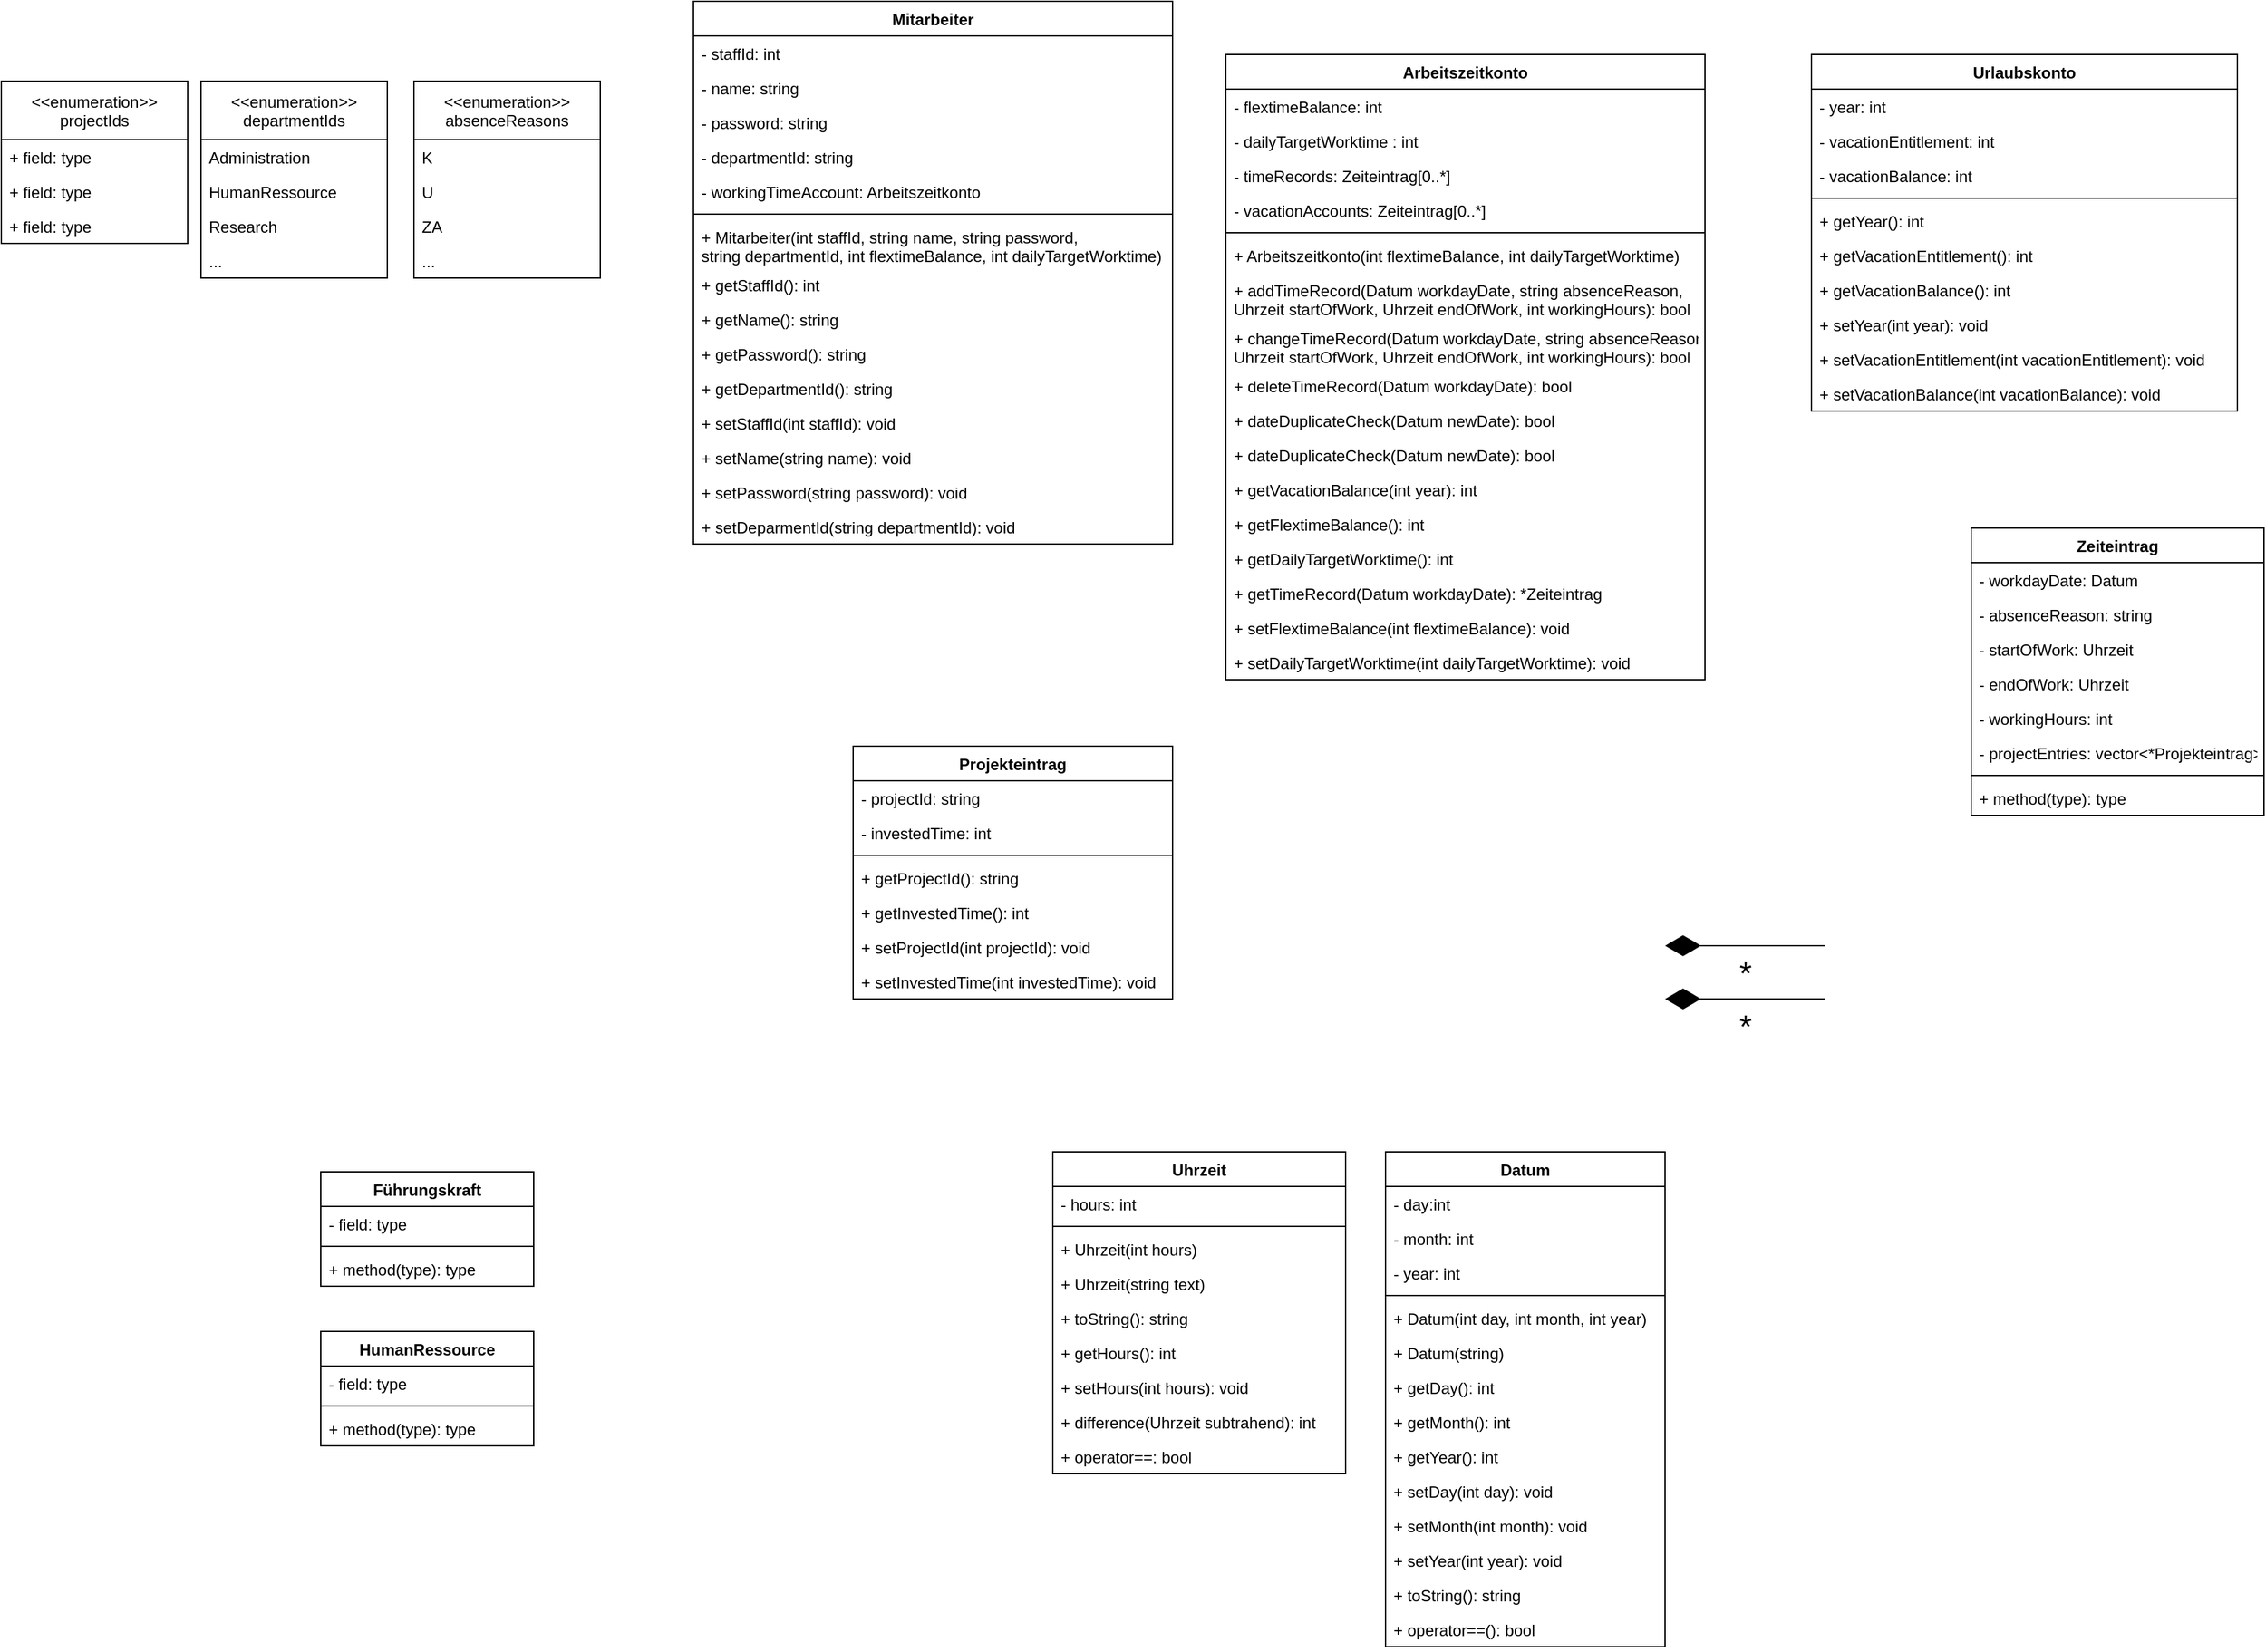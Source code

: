 <mxfile version="14.5.10" type="github">
  <diagram name="Page-1" id="9f46799a-70d6-7492-0946-bef42562c5a5">
    <mxGraphModel dx="2426" dy="2172" grid="1" gridSize="10" guides="1" tooltips="1" connect="1" arrows="1" fold="1" page="1" pageScale="1" pageWidth="1100" pageHeight="850" background="#ffffff" math="0" shadow="0">
      <root>
        <mxCell id="0" />
        <mxCell id="1" parent="0" />
        <mxCell id="Y5RNEpIp5tDR1U8asoU7-13" value="Mitarbeiter" style="swimlane;fontStyle=1;align=center;verticalAlign=top;childLayout=stackLayout;horizontal=1;startSize=26;horizontalStack=0;resizeParent=1;resizeParentMax=0;resizeLast=0;collapsible=1;marginBottom=0;" vertex="1" parent="1">
          <mxGeometry x="1000" y="-440" width="360" height="408" as="geometry">
            <mxRectangle x="1660" y="100" width="100" height="26" as="alternateBounds" />
          </mxGeometry>
        </mxCell>
        <mxCell id="Y5RNEpIp5tDR1U8asoU7-18" value="- staffId: int" style="text;strokeColor=none;fillColor=none;align=left;verticalAlign=top;spacingLeft=4;spacingRight=4;overflow=hidden;rotatable=0;points=[[0,0.5],[1,0.5]];portConstraint=eastwest;" vertex="1" parent="Y5RNEpIp5tDR1U8asoU7-13">
          <mxGeometry y="26" width="360" height="26" as="geometry" />
        </mxCell>
        <mxCell id="Y5RNEpIp5tDR1U8asoU7-14" value="- name: string" style="text;strokeColor=none;fillColor=none;align=left;verticalAlign=top;spacingLeft=4;spacingRight=4;overflow=hidden;rotatable=0;points=[[0,0.5],[1,0.5]];portConstraint=eastwest;" vertex="1" parent="Y5RNEpIp5tDR1U8asoU7-13">
          <mxGeometry y="52" width="360" height="26" as="geometry" />
        </mxCell>
        <mxCell id="Y5RNEpIp5tDR1U8asoU7-19" value="- password: string" style="text;strokeColor=none;fillColor=none;align=left;verticalAlign=top;spacingLeft=4;spacingRight=4;overflow=hidden;rotatable=0;points=[[0,0.5],[1,0.5]];portConstraint=eastwest;" vertex="1" parent="Y5RNEpIp5tDR1U8asoU7-13">
          <mxGeometry y="78" width="360" height="26" as="geometry" />
        </mxCell>
        <mxCell id="Y5RNEpIp5tDR1U8asoU7-82" value="- departmentId: string" style="text;strokeColor=none;fillColor=none;align=left;verticalAlign=top;spacingLeft=4;spacingRight=4;overflow=hidden;rotatable=0;points=[[0,0.5],[1,0.5]];portConstraint=eastwest;" vertex="1" parent="Y5RNEpIp5tDR1U8asoU7-13">
          <mxGeometry y="104" width="360" height="26" as="geometry" />
        </mxCell>
        <mxCell id="Y5RNEpIp5tDR1U8asoU7-96" value="- workingTimeAccount: Arbeitszeitkonto" style="text;strokeColor=none;fillColor=none;align=left;verticalAlign=top;spacingLeft=4;spacingRight=4;overflow=hidden;rotatable=0;points=[[0,0.5],[1,0.5]];portConstraint=eastwest;" vertex="1" parent="Y5RNEpIp5tDR1U8asoU7-13">
          <mxGeometry y="130" width="360" height="26" as="geometry" />
        </mxCell>
        <mxCell id="Y5RNEpIp5tDR1U8asoU7-15" value="" style="line;strokeWidth=1;fillColor=none;align=left;verticalAlign=middle;spacingTop=-1;spacingLeft=3;spacingRight=3;rotatable=0;labelPosition=right;points=[];portConstraint=eastwest;" vertex="1" parent="Y5RNEpIp5tDR1U8asoU7-13">
          <mxGeometry y="156" width="360" height="8" as="geometry" />
        </mxCell>
        <mxCell id="Y5RNEpIp5tDR1U8asoU7-16" value="+ Mitarbeiter(int staffId, string name, string password, &#xa;string departmentId, int flextimeBalance, int dailyTargetWorktime)" style="text;strokeColor=none;fillColor=none;align=left;verticalAlign=top;spacingLeft=4;spacingRight=4;overflow=hidden;rotatable=0;points=[[0,0.5],[1,0.5]];portConstraint=eastwest;" vertex="1" parent="Y5RNEpIp5tDR1U8asoU7-13">
          <mxGeometry y="164" width="360" height="36" as="geometry" />
        </mxCell>
        <mxCell id="Y5RNEpIp5tDR1U8asoU7-95" value="+ getStaffId(): int" style="text;strokeColor=none;fillColor=none;align=left;verticalAlign=top;spacingLeft=4;spacingRight=4;overflow=hidden;rotatable=0;points=[[0,0.5],[1,0.5]];portConstraint=eastwest;" vertex="1" parent="Y5RNEpIp5tDR1U8asoU7-13">
          <mxGeometry y="200" width="360" height="26" as="geometry" />
        </mxCell>
        <mxCell id="Y5RNEpIp5tDR1U8asoU7-97" value="+ getName(): string" style="text;strokeColor=none;fillColor=none;align=left;verticalAlign=top;spacingLeft=4;spacingRight=4;overflow=hidden;rotatable=0;points=[[0,0.5],[1,0.5]];portConstraint=eastwest;" vertex="1" parent="Y5RNEpIp5tDR1U8asoU7-13">
          <mxGeometry y="226" width="360" height="26" as="geometry" />
        </mxCell>
        <mxCell id="Y5RNEpIp5tDR1U8asoU7-100" value="+ getPassword(): string" style="text;strokeColor=none;fillColor=none;align=left;verticalAlign=top;spacingLeft=4;spacingRight=4;overflow=hidden;rotatable=0;points=[[0,0.5],[1,0.5]];portConstraint=eastwest;" vertex="1" parent="Y5RNEpIp5tDR1U8asoU7-13">
          <mxGeometry y="252" width="360" height="26" as="geometry" />
        </mxCell>
        <mxCell id="Y5RNEpIp5tDR1U8asoU7-101" value="+ getDepartmentId(): string" style="text;strokeColor=none;fillColor=none;align=left;verticalAlign=top;spacingLeft=4;spacingRight=4;overflow=hidden;rotatable=0;points=[[0,0.5],[1,0.5]];portConstraint=eastwest;" vertex="1" parent="Y5RNEpIp5tDR1U8asoU7-13">
          <mxGeometry y="278" width="360" height="26" as="geometry" />
        </mxCell>
        <mxCell id="Y5RNEpIp5tDR1U8asoU7-102" value="+ setStaffId(int staffId): void" style="text;strokeColor=none;fillColor=none;align=left;verticalAlign=top;spacingLeft=4;spacingRight=4;overflow=hidden;rotatable=0;points=[[0,0.5],[1,0.5]];portConstraint=eastwest;" vertex="1" parent="Y5RNEpIp5tDR1U8asoU7-13">
          <mxGeometry y="304" width="360" height="26" as="geometry" />
        </mxCell>
        <mxCell id="Y5RNEpIp5tDR1U8asoU7-103" value="+ setName(string name): void" style="text;strokeColor=none;fillColor=none;align=left;verticalAlign=top;spacingLeft=4;spacingRight=4;overflow=hidden;rotatable=0;points=[[0,0.5],[1,0.5]];portConstraint=eastwest;" vertex="1" parent="Y5RNEpIp5tDR1U8asoU7-13">
          <mxGeometry y="330" width="360" height="26" as="geometry" />
        </mxCell>
        <mxCell id="Y5RNEpIp5tDR1U8asoU7-104" value="+ setPassword(string password): void" style="text;strokeColor=none;fillColor=none;align=left;verticalAlign=top;spacingLeft=4;spacingRight=4;overflow=hidden;rotatable=0;points=[[0,0.5],[1,0.5]];portConstraint=eastwest;" vertex="1" parent="Y5RNEpIp5tDR1U8asoU7-13">
          <mxGeometry y="356" width="360" height="26" as="geometry" />
        </mxCell>
        <mxCell id="Y5RNEpIp5tDR1U8asoU7-105" value="+ setDeparmentId(string departmentId): void" style="text;strokeColor=none;fillColor=none;align=left;verticalAlign=top;spacingLeft=4;spacingRight=4;overflow=hidden;rotatable=0;points=[[0,0.5],[1,0.5]];portConstraint=eastwest;" vertex="1" parent="Y5RNEpIp5tDR1U8asoU7-13">
          <mxGeometry y="382" width="360" height="26" as="geometry" />
        </mxCell>
        <mxCell id="Y5RNEpIp5tDR1U8asoU7-20" value="Arbeitszeitkonto" style="swimlane;fontStyle=1;align=center;verticalAlign=top;childLayout=stackLayout;horizontal=1;startSize=26;horizontalStack=0;resizeParent=1;resizeParentMax=0;resizeLast=0;collapsible=1;marginBottom=0;" vertex="1" parent="1">
          <mxGeometry x="1400" y="-400" width="360" height="470" as="geometry" />
        </mxCell>
        <mxCell id="Y5RNEpIp5tDR1U8asoU7-21" value="- flextimeBalance: int" style="text;strokeColor=none;fillColor=none;align=left;verticalAlign=top;spacingLeft=4;spacingRight=4;overflow=hidden;rotatable=0;points=[[0,0.5],[1,0.5]];portConstraint=eastwest;" vertex="1" parent="Y5RNEpIp5tDR1U8asoU7-20">
          <mxGeometry y="26" width="360" height="26" as="geometry" />
        </mxCell>
        <mxCell id="Y5RNEpIp5tDR1U8asoU7-25" value="- dailyTargetWorktime : int" style="text;strokeColor=none;fillColor=none;align=left;verticalAlign=top;spacingLeft=4;spacingRight=4;overflow=hidden;rotatable=0;points=[[0,0.5],[1,0.5]];portConstraint=eastwest;" vertex="1" parent="Y5RNEpIp5tDR1U8asoU7-20">
          <mxGeometry y="52" width="360" height="26" as="geometry" />
        </mxCell>
        <mxCell id="Y5RNEpIp5tDR1U8asoU7-24" value="- timeRecords: Zeiteintrag[0..*]&#xa;" style="text;strokeColor=none;fillColor=none;align=left;verticalAlign=top;spacingLeft=4;spacingRight=4;overflow=hidden;rotatable=0;points=[[0,0.5],[1,0.5]];portConstraint=eastwest;" vertex="1" parent="Y5RNEpIp5tDR1U8asoU7-20">
          <mxGeometry y="78" width="360" height="26" as="geometry" />
        </mxCell>
        <mxCell id="Y5RNEpIp5tDR1U8asoU7-67" value="- vacationAccounts: Zeiteintrag[0..*]&#xa;" style="text;strokeColor=none;fillColor=none;align=left;verticalAlign=top;spacingLeft=4;spacingRight=4;overflow=hidden;rotatable=0;points=[[0,0.5],[1,0.5]];portConstraint=eastwest;" vertex="1" parent="Y5RNEpIp5tDR1U8asoU7-20">
          <mxGeometry y="104" width="360" height="26" as="geometry" />
        </mxCell>
        <mxCell id="Y5RNEpIp5tDR1U8asoU7-22" value="" style="line;strokeWidth=1;fillColor=none;align=left;verticalAlign=middle;spacingTop=-1;spacingLeft=3;spacingRight=3;rotatable=0;labelPosition=right;points=[];portConstraint=eastwest;" vertex="1" parent="Y5RNEpIp5tDR1U8asoU7-20">
          <mxGeometry y="130" width="360" height="8" as="geometry" />
        </mxCell>
        <mxCell id="Y5RNEpIp5tDR1U8asoU7-107" value="+ Arbeitszeitkonto(int flextimeBalance, int dailyTargetWorktime)" style="text;strokeColor=none;fillColor=none;align=left;verticalAlign=top;spacingLeft=4;spacingRight=4;overflow=hidden;rotatable=0;points=[[0,0.5],[1,0.5]];portConstraint=eastwest;" vertex="1" parent="Y5RNEpIp5tDR1U8asoU7-20">
          <mxGeometry y="138" width="360" height="26" as="geometry" />
        </mxCell>
        <mxCell id="Y5RNEpIp5tDR1U8asoU7-114" value="+ addTimeRecord(Datum workdayDate, string absenceReason, &#xa;Uhrzeit startOfWork, Uhrzeit endOfWork, int workingHours): bool" style="text;strokeColor=none;fillColor=none;align=left;verticalAlign=top;spacingLeft=4;spacingRight=4;overflow=hidden;rotatable=0;points=[[0,0.5],[1,0.5]];portConstraint=eastwest;" vertex="1" parent="Y5RNEpIp5tDR1U8asoU7-20">
          <mxGeometry y="164" width="360" height="36" as="geometry" />
        </mxCell>
        <mxCell id="Y5RNEpIp5tDR1U8asoU7-126" value="+ changeTimeRecord(Datum workdayDate, string absenceReason, &#xa;Uhrzeit startOfWork, Uhrzeit endOfWork, int workingHours): bool" style="text;strokeColor=none;fillColor=none;align=left;verticalAlign=top;spacingLeft=4;spacingRight=4;overflow=hidden;rotatable=0;points=[[0,0.5],[1,0.5]];portConstraint=eastwest;" vertex="1" parent="Y5RNEpIp5tDR1U8asoU7-20">
          <mxGeometry y="200" width="360" height="36" as="geometry" />
        </mxCell>
        <mxCell id="Y5RNEpIp5tDR1U8asoU7-118" value="+ deleteTimeRecord(Datum workdayDate): bool" style="text;strokeColor=none;fillColor=none;align=left;verticalAlign=top;spacingLeft=4;spacingRight=4;overflow=hidden;rotatable=0;points=[[0,0.5],[1,0.5]];portConstraint=eastwest;" vertex="1" parent="Y5RNEpIp5tDR1U8asoU7-20">
          <mxGeometry y="236" width="360" height="26" as="geometry" />
        </mxCell>
        <mxCell id="Y5RNEpIp5tDR1U8asoU7-116" value="+ dateDuplicateCheck(Datum newDate): bool" style="text;strokeColor=none;fillColor=none;align=left;verticalAlign=top;spacingLeft=4;spacingRight=4;overflow=hidden;rotatable=0;points=[[0,0.5],[1,0.5]];portConstraint=eastwest;" vertex="1" parent="Y5RNEpIp5tDR1U8asoU7-20">
          <mxGeometry y="262" width="360" height="26" as="geometry" />
        </mxCell>
        <mxCell id="Y5RNEpIp5tDR1U8asoU7-130" value="+ dateDuplicateCheck(Datum newDate): bool" style="text;strokeColor=none;fillColor=none;align=left;verticalAlign=top;spacingLeft=4;spacingRight=4;overflow=hidden;rotatable=0;points=[[0,0.5],[1,0.5]];portConstraint=eastwest;" vertex="1" parent="Y5RNEpIp5tDR1U8asoU7-20">
          <mxGeometry y="288" width="360" height="26" as="geometry" />
        </mxCell>
        <mxCell id="Y5RNEpIp5tDR1U8asoU7-131" value="+ getVacationBalance(int year): int" style="text;strokeColor=none;fillColor=none;align=left;verticalAlign=top;spacingLeft=4;spacingRight=4;overflow=hidden;rotatable=0;points=[[0,0.5],[1,0.5]];portConstraint=eastwest;" vertex="1" parent="Y5RNEpIp5tDR1U8asoU7-20">
          <mxGeometry y="314" width="360" height="26" as="geometry" />
        </mxCell>
        <mxCell id="Y5RNEpIp5tDR1U8asoU7-23" value="+ getFlextimeBalance(): int" style="text;strokeColor=none;fillColor=none;align=left;verticalAlign=top;spacingLeft=4;spacingRight=4;overflow=hidden;rotatable=0;points=[[0,0.5],[1,0.5]];portConstraint=eastwest;" vertex="1" parent="Y5RNEpIp5tDR1U8asoU7-20">
          <mxGeometry y="340" width="360" height="26" as="geometry" />
        </mxCell>
        <mxCell id="Y5RNEpIp5tDR1U8asoU7-108" value="+ getDailyTargetWorktime(): int" style="text;strokeColor=none;fillColor=none;align=left;verticalAlign=top;spacingLeft=4;spacingRight=4;overflow=hidden;rotatable=0;points=[[0,0.5],[1,0.5]];portConstraint=eastwest;" vertex="1" parent="Y5RNEpIp5tDR1U8asoU7-20">
          <mxGeometry y="366" width="360" height="26" as="geometry" />
        </mxCell>
        <mxCell id="Y5RNEpIp5tDR1U8asoU7-133" value="+ getTimeRecord(Datum workdayDate): *Zeiteintrag" style="text;strokeColor=none;fillColor=none;align=left;verticalAlign=top;spacingLeft=4;spacingRight=4;overflow=hidden;rotatable=0;points=[[0,0.5],[1,0.5]];portConstraint=eastwest;" vertex="1" parent="Y5RNEpIp5tDR1U8asoU7-20">
          <mxGeometry y="392" width="360" height="26" as="geometry" />
        </mxCell>
        <mxCell id="Y5RNEpIp5tDR1U8asoU7-106" value="+ setFlextimeBalance(int flextimeBalance): void" style="text;strokeColor=none;fillColor=none;align=left;verticalAlign=top;spacingLeft=4;spacingRight=4;overflow=hidden;rotatable=0;points=[[0,0.5],[1,0.5]];portConstraint=eastwest;" vertex="1" parent="Y5RNEpIp5tDR1U8asoU7-20">
          <mxGeometry y="418" width="360" height="26" as="geometry" />
        </mxCell>
        <mxCell id="Y5RNEpIp5tDR1U8asoU7-109" value="+ setDailyTargetWorktime(int dailyTargetWorktime): void" style="text;strokeColor=none;fillColor=none;align=left;verticalAlign=top;spacingLeft=4;spacingRight=4;overflow=hidden;rotatable=0;points=[[0,0.5],[1,0.5]];portConstraint=eastwest;" vertex="1" parent="Y5RNEpIp5tDR1U8asoU7-20">
          <mxGeometry y="444" width="360" height="26" as="geometry" />
        </mxCell>
        <mxCell id="Y5RNEpIp5tDR1U8asoU7-26" value="Zeiteintrag" style="swimlane;fontStyle=1;align=center;verticalAlign=top;childLayout=stackLayout;horizontal=1;startSize=26;horizontalStack=0;resizeParent=1;resizeParentMax=0;resizeLast=0;collapsible=1;marginBottom=0;" vertex="1" parent="1">
          <mxGeometry x="1960" y="-44" width="220" height="216" as="geometry" />
        </mxCell>
        <mxCell id="Y5RNEpIp5tDR1U8asoU7-59" value="- workdayDate: Datum" style="text;strokeColor=none;fillColor=none;align=left;verticalAlign=top;spacingLeft=4;spacingRight=4;overflow=hidden;rotatable=0;points=[[0,0.5],[1,0.5]];portConstraint=eastwest;" vertex="1" parent="Y5RNEpIp5tDR1U8asoU7-26">
          <mxGeometry y="26" width="220" height="26" as="geometry" />
        </mxCell>
        <mxCell id="Y5RNEpIp5tDR1U8asoU7-120" value="- absenceReason: string" style="text;strokeColor=none;fillColor=none;align=left;verticalAlign=top;spacingLeft=4;spacingRight=4;overflow=hidden;rotatable=0;points=[[0,0.5],[1,0.5]];portConstraint=eastwest;" vertex="1" parent="Y5RNEpIp5tDR1U8asoU7-26">
          <mxGeometry y="52" width="220" height="26" as="geometry" />
        </mxCell>
        <mxCell id="Y5RNEpIp5tDR1U8asoU7-27" value="- startOfWork: Uhrzeit" style="text;strokeColor=none;fillColor=none;align=left;verticalAlign=top;spacingLeft=4;spacingRight=4;overflow=hidden;rotatable=0;points=[[0,0.5],[1,0.5]];portConstraint=eastwest;" vertex="1" parent="Y5RNEpIp5tDR1U8asoU7-26">
          <mxGeometry y="78" width="220" height="26" as="geometry" />
        </mxCell>
        <mxCell id="Y5RNEpIp5tDR1U8asoU7-35" value="- endOfWork: Uhrzeit" style="text;strokeColor=none;fillColor=none;align=left;verticalAlign=top;spacingLeft=4;spacingRight=4;overflow=hidden;rotatable=0;points=[[0,0.5],[1,0.5]];portConstraint=eastwest;" vertex="1" parent="Y5RNEpIp5tDR1U8asoU7-26">
          <mxGeometry y="104" width="220" height="26" as="geometry" />
        </mxCell>
        <mxCell id="Y5RNEpIp5tDR1U8asoU7-61" value="- workingHours: int" style="text;strokeColor=none;fillColor=none;align=left;verticalAlign=top;spacingLeft=4;spacingRight=4;overflow=hidden;rotatable=0;points=[[0,0.5],[1,0.5]];portConstraint=eastwest;" vertex="1" parent="Y5RNEpIp5tDR1U8asoU7-26">
          <mxGeometry y="130" width="220" height="26" as="geometry" />
        </mxCell>
        <mxCell id="Y5RNEpIp5tDR1U8asoU7-81" value="- projectEntries: vector&lt;*Projekteintrag&gt;" style="text;strokeColor=none;fillColor=none;align=left;verticalAlign=top;spacingLeft=4;spacingRight=4;overflow=hidden;rotatable=0;points=[[0,0.5],[1,0.5]];portConstraint=eastwest;" vertex="1" parent="Y5RNEpIp5tDR1U8asoU7-26">
          <mxGeometry y="156" width="220" height="26" as="geometry" />
        </mxCell>
        <mxCell id="Y5RNEpIp5tDR1U8asoU7-28" value="" style="line;strokeWidth=1;fillColor=none;align=left;verticalAlign=middle;spacingTop=-1;spacingLeft=3;spacingRight=3;rotatable=0;labelPosition=right;points=[];portConstraint=eastwest;" vertex="1" parent="Y5RNEpIp5tDR1U8asoU7-26">
          <mxGeometry y="182" width="220" height="8" as="geometry" />
        </mxCell>
        <mxCell id="Y5RNEpIp5tDR1U8asoU7-29" value="+ method(type): type" style="text;strokeColor=none;fillColor=none;align=left;verticalAlign=top;spacingLeft=4;spacingRight=4;overflow=hidden;rotatable=0;points=[[0,0.5],[1,0.5]];portConstraint=eastwest;" vertex="1" parent="Y5RNEpIp5tDR1U8asoU7-26">
          <mxGeometry y="190" width="220" height="26" as="geometry" />
        </mxCell>
        <mxCell id="Y5RNEpIp5tDR1U8asoU7-30" value="Uhrzeit" style="swimlane;fontStyle=1;align=center;verticalAlign=top;childLayout=stackLayout;horizontal=1;startSize=26;horizontalStack=0;resizeParent=1;resizeParentMax=0;resizeLast=0;collapsible=1;marginBottom=0;" vertex="1" parent="1">
          <mxGeometry x="1270" y="425" width="220" height="242" as="geometry" />
        </mxCell>
        <mxCell id="Y5RNEpIp5tDR1U8asoU7-31" value="- hours: int" style="text;strokeColor=none;fillColor=none;align=left;verticalAlign=top;spacingLeft=4;spacingRight=4;overflow=hidden;rotatable=0;points=[[0,0.5],[1,0.5]];portConstraint=eastwest;" vertex="1" parent="Y5RNEpIp5tDR1U8asoU7-30">
          <mxGeometry y="26" width="220" height="26" as="geometry" />
        </mxCell>
        <mxCell id="Y5RNEpIp5tDR1U8asoU7-32" value="" style="line;strokeWidth=1;fillColor=none;align=left;verticalAlign=middle;spacingTop=-1;spacingLeft=3;spacingRight=3;rotatable=0;labelPosition=right;points=[];portConstraint=eastwest;" vertex="1" parent="Y5RNEpIp5tDR1U8asoU7-30">
          <mxGeometry y="52" width="220" height="8" as="geometry" />
        </mxCell>
        <mxCell id="Y5RNEpIp5tDR1U8asoU7-33" value="+ Uhrzeit(int hours)" style="text;strokeColor=none;fillColor=none;align=left;verticalAlign=top;spacingLeft=4;spacingRight=4;overflow=hidden;rotatable=0;points=[[0,0.5],[1,0.5]];portConstraint=eastwest;" vertex="1" parent="Y5RNEpIp5tDR1U8asoU7-30">
          <mxGeometry y="60" width="220" height="26" as="geometry" />
        </mxCell>
        <mxCell id="Y5RNEpIp5tDR1U8asoU7-43" value="+ Uhrzeit(string text)" style="text;strokeColor=none;fillColor=none;align=left;verticalAlign=top;spacingLeft=4;spacingRight=4;overflow=hidden;rotatable=0;points=[[0,0.5],[1,0.5]];portConstraint=eastwest;" vertex="1" parent="Y5RNEpIp5tDR1U8asoU7-30">
          <mxGeometry y="86" width="220" height="26" as="geometry" />
        </mxCell>
        <mxCell id="Y5RNEpIp5tDR1U8asoU7-44" value="+ toString(): string" style="text;strokeColor=none;fillColor=none;align=left;verticalAlign=top;spacingLeft=4;spacingRight=4;overflow=hidden;rotatable=0;points=[[0,0.5],[1,0.5]];portConstraint=eastwest;" vertex="1" parent="Y5RNEpIp5tDR1U8asoU7-30">
          <mxGeometry y="112" width="220" height="26" as="geometry" />
        </mxCell>
        <mxCell id="Y5RNEpIp5tDR1U8asoU7-48" value="+ getHours(): int" style="text;strokeColor=none;fillColor=none;align=left;verticalAlign=top;spacingLeft=4;spacingRight=4;overflow=hidden;rotatable=0;points=[[0,0.5],[1,0.5]];portConstraint=eastwest;" vertex="1" parent="Y5RNEpIp5tDR1U8asoU7-30">
          <mxGeometry y="138" width="220" height="26" as="geometry" />
        </mxCell>
        <mxCell id="Y5RNEpIp5tDR1U8asoU7-49" value="+ setHours(int hours): void" style="text;strokeColor=none;fillColor=none;align=left;verticalAlign=top;spacingLeft=4;spacingRight=4;overflow=hidden;rotatable=0;points=[[0,0.5],[1,0.5]];portConstraint=eastwest;" vertex="1" parent="Y5RNEpIp5tDR1U8asoU7-30">
          <mxGeometry y="164" width="220" height="26" as="geometry" />
        </mxCell>
        <mxCell id="Y5RNEpIp5tDR1U8asoU7-47" value="+ difference(Uhrzeit subtrahend): int" style="text;strokeColor=none;fillColor=none;align=left;verticalAlign=top;spacingLeft=4;spacingRight=4;overflow=hidden;rotatable=0;points=[[0,0.5],[1,0.5]];portConstraint=eastwest;" vertex="1" parent="Y5RNEpIp5tDR1U8asoU7-30">
          <mxGeometry y="190" width="220" height="26" as="geometry" />
        </mxCell>
        <mxCell id="Y5RNEpIp5tDR1U8asoU7-45" value="+ operator==: bool" style="text;strokeColor=none;fillColor=none;align=left;verticalAlign=top;spacingLeft=4;spacingRight=4;overflow=hidden;rotatable=0;points=[[0,0.5],[1,0.5]];portConstraint=eastwest;" vertex="1" parent="Y5RNEpIp5tDR1U8asoU7-30">
          <mxGeometry y="216" width="220" height="26" as="geometry" />
        </mxCell>
        <mxCell id="Y5RNEpIp5tDR1U8asoU7-36" value="Datum" style="swimlane;fontStyle=1;align=center;verticalAlign=top;childLayout=stackLayout;horizontal=1;startSize=26;horizontalStack=0;resizeParent=1;resizeParentMax=0;resizeLast=0;collapsible=1;marginBottom=0;" vertex="1" parent="1">
          <mxGeometry x="1520" y="425" width="210" height="372" as="geometry" />
        </mxCell>
        <mxCell id="Y5RNEpIp5tDR1U8asoU7-37" value="- day:int" style="text;strokeColor=none;fillColor=none;align=left;verticalAlign=top;spacingLeft=4;spacingRight=4;overflow=hidden;rotatable=0;points=[[0,0.5],[1,0.5]];portConstraint=eastwest;" vertex="1" parent="Y5RNEpIp5tDR1U8asoU7-36">
          <mxGeometry y="26" width="210" height="26" as="geometry" />
        </mxCell>
        <mxCell id="Y5RNEpIp5tDR1U8asoU7-40" value="- month: int" style="text;strokeColor=none;fillColor=none;align=left;verticalAlign=top;spacingLeft=4;spacingRight=4;overflow=hidden;rotatable=0;points=[[0,0.5],[1,0.5]];portConstraint=eastwest;" vertex="1" parent="Y5RNEpIp5tDR1U8asoU7-36">
          <mxGeometry y="52" width="210" height="26" as="geometry" />
        </mxCell>
        <mxCell id="Y5RNEpIp5tDR1U8asoU7-41" value="- year: int" style="text;strokeColor=none;fillColor=none;align=left;verticalAlign=top;spacingLeft=4;spacingRight=4;overflow=hidden;rotatable=0;points=[[0,0.5],[1,0.5]];portConstraint=eastwest;" vertex="1" parent="Y5RNEpIp5tDR1U8asoU7-36">
          <mxGeometry y="78" width="210" height="26" as="geometry" />
        </mxCell>
        <mxCell id="Y5RNEpIp5tDR1U8asoU7-38" value="" style="line;strokeWidth=1;fillColor=none;align=left;verticalAlign=middle;spacingTop=-1;spacingLeft=3;spacingRight=3;rotatable=0;labelPosition=right;points=[];portConstraint=eastwest;" vertex="1" parent="Y5RNEpIp5tDR1U8asoU7-36">
          <mxGeometry y="104" width="210" height="8" as="geometry" />
        </mxCell>
        <mxCell id="Y5RNEpIp5tDR1U8asoU7-39" value="+ Datum(int day, int month, int year)" style="text;strokeColor=none;fillColor=none;align=left;verticalAlign=top;spacingLeft=4;spacingRight=4;overflow=hidden;rotatable=0;points=[[0,0.5],[1,0.5]];portConstraint=eastwest;" vertex="1" parent="Y5RNEpIp5tDR1U8asoU7-36">
          <mxGeometry y="112" width="210" height="26" as="geometry" />
        </mxCell>
        <mxCell id="Y5RNEpIp5tDR1U8asoU7-50" value="+ Datum(string)" style="text;strokeColor=none;fillColor=none;align=left;verticalAlign=top;spacingLeft=4;spacingRight=4;overflow=hidden;rotatable=0;points=[[0,0.5],[1,0.5]];portConstraint=eastwest;" vertex="1" parent="Y5RNEpIp5tDR1U8asoU7-36">
          <mxGeometry y="138" width="210" height="26" as="geometry" />
        </mxCell>
        <mxCell id="Y5RNEpIp5tDR1U8asoU7-51" value="+ getDay(): int" style="text;strokeColor=none;fillColor=none;align=left;verticalAlign=top;spacingLeft=4;spacingRight=4;overflow=hidden;rotatable=0;points=[[0,0.5],[1,0.5]];portConstraint=eastwest;" vertex="1" parent="Y5RNEpIp5tDR1U8asoU7-36">
          <mxGeometry y="164" width="210" height="26" as="geometry" />
        </mxCell>
        <mxCell id="Y5RNEpIp5tDR1U8asoU7-52" value="+ getMonth(): int" style="text;strokeColor=none;fillColor=none;align=left;verticalAlign=top;spacingLeft=4;spacingRight=4;overflow=hidden;rotatable=0;points=[[0,0.5],[1,0.5]];portConstraint=eastwest;" vertex="1" parent="Y5RNEpIp5tDR1U8asoU7-36">
          <mxGeometry y="190" width="210" height="26" as="geometry" />
        </mxCell>
        <mxCell id="Y5RNEpIp5tDR1U8asoU7-53" value="+ getYear(): int" style="text;strokeColor=none;fillColor=none;align=left;verticalAlign=top;spacingLeft=4;spacingRight=4;overflow=hidden;rotatable=0;points=[[0,0.5],[1,0.5]];portConstraint=eastwest;" vertex="1" parent="Y5RNEpIp5tDR1U8asoU7-36">
          <mxGeometry y="216" width="210" height="26" as="geometry" />
        </mxCell>
        <mxCell id="Y5RNEpIp5tDR1U8asoU7-54" value="+ setDay(int day): void" style="text;strokeColor=none;fillColor=none;align=left;verticalAlign=top;spacingLeft=4;spacingRight=4;overflow=hidden;rotatable=0;points=[[0,0.5],[1,0.5]];portConstraint=eastwest;" vertex="1" parent="Y5RNEpIp5tDR1U8asoU7-36">
          <mxGeometry y="242" width="210" height="26" as="geometry" />
        </mxCell>
        <mxCell id="Y5RNEpIp5tDR1U8asoU7-55" value="+ setMonth(int month): void" style="text;strokeColor=none;fillColor=none;align=left;verticalAlign=top;spacingLeft=4;spacingRight=4;overflow=hidden;rotatable=0;points=[[0,0.5],[1,0.5]];portConstraint=eastwest;" vertex="1" parent="Y5RNEpIp5tDR1U8asoU7-36">
          <mxGeometry y="268" width="210" height="26" as="geometry" />
        </mxCell>
        <mxCell id="Y5RNEpIp5tDR1U8asoU7-56" value="+ setYear(int year): void" style="text;strokeColor=none;fillColor=none;align=left;verticalAlign=top;spacingLeft=4;spacingRight=4;overflow=hidden;rotatable=0;points=[[0,0.5],[1,0.5]];portConstraint=eastwest;" vertex="1" parent="Y5RNEpIp5tDR1U8asoU7-36">
          <mxGeometry y="294" width="210" height="26" as="geometry" />
        </mxCell>
        <mxCell id="Y5RNEpIp5tDR1U8asoU7-57" value="+ toString(): string" style="text;strokeColor=none;fillColor=none;align=left;verticalAlign=top;spacingLeft=4;spacingRight=4;overflow=hidden;rotatable=0;points=[[0,0.5],[1,0.5]];portConstraint=eastwest;" vertex="1" parent="Y5RNEpIp5tDR1U8asoU7-36">
          <mxGeometry y="320" width="210" height="26" as="geometry" />
        </mxCell>
        <mxCell id="Y5RNEpIp5tDR1U8asoU7-58" value="+ operator==(): bool" style="text;strokeColor=none;fillColor=none;align=left;verticalAlign=top;spacingLeft=4;spacingRight=4;overflow=hidden;rotatable=0;points=[[0,0.5],[1,0.5]];portConstraint=eastwest;" vertex="1" parent="Y5RNEpIp5tDR1U8asoU7-36">
          <mxGeometry y="346" width="210" height="26" as="geometry" />
        </mxCell>
        <mxCell id="Y5RNEpIp5tDR1U8asoU7-72" value="Urlaubskonto" style="swimlane;fontStyle=1;align=center;verticalAlign=top;childLayout=stackLayout;horizontal=1;startSize=26;horizontalStack=0;resizeParent=1;resizeParentMax=0;resizeLast=0;collapsible=1;marginBottom=0;fontSize=12;" vertex="1" parent="1">
          <mxGeometry x="1840" y="-400" width="320" height="268" as="geometry" />
        </mxCell>
        <mxCell id="Y5RNEpIp5tDR1U8asoU7-73" value="- year: int" style="text;strokeColor=none;fillColor=none;align=left;verticalAlign=top;spacingLeft=4;spacingRight=4;overflow=hidden;rotatable=0;points=[[0,0.5],[1,0.5]];portConstraint=eastwest;" vertex="1" parent="Y5RNEpIp5tDR1U8asoU7-72">
          <mxGeometry y="26" width="320" height="26" as="geometry" />
        </mxCell>
        <mxCell id="Y5RNEpIp5tDR1U8asoU7-76" value="- vacationEntitlement: int" style="text;strokeColor=none;fillColor=none;align=left;verticalAlign=top;spacingLeft=4;spacingRight=4;overflow=hidden;rotatable=0;points=[[0,0.5],[1,0.5]];portConstraint=eastwest;" vertex="1" parent="Y5RNEpIp5tDR1U8asoU7-72">
          <mxGeometry y="52" width="320" height="26" as="geometry" />
        </mxCell>
        <mxCell id="Y5RNEpIp5tDR1U8asoU7-77" value="- vacationBalance: int" style="text;strokeColor=none;fillColor=none;align=left;verticalAlign=top;spacingLeft=4;spacingRight=4;overflow=hidden;rotatable=0;points=[[0,0.5],[1,0.5]];portConstraint=eastwest;" vertex="1" parent="Y5RNEpIp5tDR1U8asoU7-72">
          <mxGeometry y="78" width="320" height="26" as="geometry" />
        </mxCell>
        <mxCell id="Y5RNEpIp5tDR1U8asoU7-74" value="" style="line;strokeWidth=1;fillColor=none;align=left;verticalAlign=middle;spacingTop=-1;spacingLeft=3;spacingRight=3;rotatable=0;labelPosition=right;points=[];portConstraint=eastwest;" vertex="1" parent="Y5RNEpIp5tDR1U8asoU7-72">
          <mxGeometry y="104" width="320" height="8" as="geometry" />
        </mxCell>
        <mxCell id="Y5RNEpIp5tDR1U8asoU7-75" value="+ getYear(): int" style="text;strokeColor=none;fillColor=none;align=left;verticalAlign=top;spacingLeft=4;spacingRight=4;overflow=hidden;rotatable=0;points=[[0,0.5],[1,0.5]];portConstraint=eastwest;" vertex="1" parent="Y5RNEpIp5tDR1U8asoU7-72">
          <mxGeometry y="112" width="320" height="26" as="geometry" />
        </mxCell>
        <mxCell id="Y5RNEpIp5tDR1U8asoU7-134" value="+ getVacationEntitlement(): int" style="text;strokeColor=none;fillColor=none;align=left;verticalAlign=top;spacingLeft=4;spacingRight=4;overflow=hidden;rotatable=0;points=[[0,0.5],[1,0.5]];portConstraint=eastwest;" vertex="1" parent="Y5RNEpIp5tDR1U8asoU7-72">
          <mxGeometry y="138" width="320" height="26" as="geometry" />
        </mxCell>
        <mxCell id="Y5RNEpIp5tDR1U8asoU7-135" value="+ getVacationBalance(): int" style="text;strokeColor=none;fillColor=none;align=left;verticalAlign=top;spacingLeft=4;spacingRight=4;overflow=hidden;rotatable=0;points=[[0,0.5],[1,0.5]];portConstraint=eastwest;" vertex="1" parent="Y5RNEpIp5tDR1U8asoU7-72">
          <mxGeometry y="164" width="320" height="26" as="geometry" />
        </mxCell>
        <mxCell id="Y5RNEpIp5tDR1U8asoU7-136" value="+ setYear(int year): void" style="text;strokeColor=none;fillColor=none;align=left;verticalAlign=top;spacingLeft=4;spacingRight=4;overflow=hidden;rotatable=0;points=[[0,0.5],[1,0.5]];portConstraint=eastwest;" vertex="1" parent="Y5RNEpIp5tDR1U8asoU7-72">
          <mxGeometry y="190" width="320" height="26" as="geometry" />
        </mxCell>
        <mxCell id="Y5RNEpIp5tDR1U8asoU7-137" value="+ setVacationEntitlement(int vacationEntitlement): void" style="text;strokeColor=none;fillColor=none;align=left;verticalAlign=top;spacingLeft=4;spacingRight=4;overflow=hidden;rotatable=0;points=[[0,0.5],[1,0.5]];portConstraint=eastwest;" vertex="1" parent="Y5RNEpIp5tDR1U8asoU7-72">
          <mxGeometry y="216" width="320" height="26" as="geometry" />
        </mxCell>
        <mxCell id="Y5RNEpIp5tDR1U8asoU7-138" value="+ setVacationBalance(int vacationBalance): void" style="text;strokeColor=none;fillColor=none;align=left;verticalAlign=top;spacingLeft=4;spacingRight=4;overflow=hidden;rotatable=0;points=[[0,0.5],[1,0.5]];portConstraint=eastwest;" vertex="1" parent="Y5RNEpIp5tDR1U8asoU7-72">
          <mxGeometry y="242" width="320" height="26" as="geometry" />
        </mxCell>
        <mxCell id="Y5RNEpIp5tDR1U8asoU7-79" value="&lt;font style=&quot;font-size: 24px&quot;&gt;*&lt;/font&gt;" style="endArrow=diamondThin;endFill=1;endSize=24;html=1;fontSize=12;align=center;verticalAlign=top;" edge="1" parent="1">
          <mxGeometry width="160" relative="1" as="geometry">
            <mxPoint x="1850" y="270" as="sourcePoint" />
            <mxPoint x="1730" y="270" as="targetPoint" />
          </mxGeometry>
        </mxCell>
        <mxCell id="Y5RNEpIp5tDR1U8asoU7-80" value="&lt;font style=&quot;font-size: 24px&quot;&gt;*&lt;/font&gt;" style="endArrow=diamondThin;endFill=1;endSize=24;html=1;fontSize=12;align=center;verticalAlign=top;" edge="1" parent="1">
          <mxGeometry width="160" relative="1" as="geometry">
            <mxPoint x="1850" y="310" as="sourcePoint" />
            <mxPoint x="1730" y="310" as="targetPoint" />
          </mxGeometry>
        </mxCell>
        <mxCell id="Y5RNEpIp5tDR1U8asoU7-86" value="&lt;&lt;enumeration&gt;&gt;&#xa;departmentIds" style="swimlane;fontStyle=0;childLayout=stackLayout;horizontal=1;startSize=44;fillColor=none;horizontalStack=0;resizeParent=1;resizeParentMax=0;resizeLast=0;collapsible=1;marginBottom=0;fontSize=12;" vertex="1" parent="1">
          <mxGeometry x="630" y="-380" width="140" height="148" as="geometry" />
        </mxCell>
        <mxCell id="Y5RNEpIp5tDR1U8asoU7-87" value="Administration" style="text;strokeColor=none;fillColor=none;align=left;verticalAlign=top;spacingLeft=4;spacingRight=4;overflow=hidden;rotatable=0;points=[[0,0.5],[1,0.5]];portConstraint=eastwest;" vertex="1" parent="Y5RNEpIp5tDR1U8asoU7-86">
          <mxGeometry y="44" width="140" height="26" as="geometry" />
        </mxCell>
        <mxCell id="Y5RNEpIp5tDR1U8asoU7-88" value="HumanRessource" style="text;strokeColor=none;fillColor=none;align=left;verticalAlign=top;spacingLeft=4;spacingRight=4;overflow=hidden;rotatable=0;points=[[0,0.5],[1,0.5]];portConstraint=eastwest;" vertex="1" parent="Y5RNEpIp5tDR1U8asoU7-86">
          <mxGeometry y="70" width="140" height="26" as="geometry" />
        </mxCell>
        <mxCell id="Y5RNEpIp5tDR1U8asoU7-89" value="Research" style="text;strokeColor=none;fillColor=none;align=left;verticalAlign=top;spacingLeft=4;spacingRight=4;overflow=hidden;rotatable=0;points=[[0,0.5],[1,0.5]];portConstraint=eastwest;" vertex="1" parent="Y5RNEpIp5tDR1U8asoU7-86">
          <mxGeometry y="96" width="140" height="26" as="geometry" />
        </mxCell>
        <mxCell id="Y5RNEpIp5tDR1U8asoU7-127" value="..." style="text;strokeColor=none;fillColor=none;align=left;verticalAlign=top;spacingLeft=4;spacingRight=4;overflow=hidden;rotatable=0;points=[[0,0.5],[1,0.5]];portConstraint=eastwest;" vertex="1" parent="Y5RNEpIp5tDR1U8asoU7-86">
          <mxGeometry y="122" width="140" height="26" as="geometry" />
        </mxCell>
        <mxCell id="Y5RNEpIp5tDR1U8asoU7-90" value="&lt;&lt;enumeration&gt;&gt;&#xa;projectIds" style="swimlane;fontStyle=0;childLayout=stackLayout;horizontal=1;startSize=44;fillColor=none;horizontalStack=0;resizeParent=1;resizeParentMax=0;resizeLast=0;collapsible=1;marginBottom=0;fontSize=12;" vertex="1" parent="1">
          <mxGeometry x="480" y="-380" width="140" height="122" as="geometry" />
        </mxCell>
        <mxCell id="Y5RNEpIp5tDR1U8asoU7-91" value="+ field: type" style="text;strokeColor=none;fillColor=none;align=left;verticalAlign=top;spacingLeft=4;spacingRight=4;overflow=hidden;rotatable=0;points=[[0,0.5],[1,0.5]];portConstraint=eastwest;" vertex="1" parent="Y5RNEpIp5tDR1U8asoU7-90">
          <mxGeometry y="44" width="140" height="26" as="geometry" />
        </mxCell>
        <mxCell id="Y5RNEpIp5tDR1U8asoU7-92" value="+ field: type" style="text;strokeColor=none;fillColor=none;align=left;verticalAlign=top;spacingLeft=4;spacingRight=4;overflow=hidden;rotatable=0;points=[[0,0.5],[1,0.5]];portConstraint=eastwest;" vertex="1" parent="Y5RNEpIp5tDR1U8asoU7-90">
          <mxGeometry y="70" width="140" height="26" as="geometry" />
        </mxCell>
        <mxCell id="Y5RNEpIp5tDR1U8asoU7-93" value="+ field: type" style="text;strokeColor=none;fillColor=none;align=left;verticalAlign=top;spacingLeft=4;spacingRight=4;overflow=hidden;rotatable=0;points=[[0,0.5],[1,0.5]];portConstraint=eastwest;" vertex="1" parent="Y5RNEpIp5tDR1U8asoU7-90">
          <mxGeometry y="96" width="140" height="26" as="geometry" />
        </mxCell>
        <mxCell id="Y5RNEpIp5tDR1U8asoU7-110" value="Projekteintrag" style="swimlane;fontStyle=1;align=center;verticalAlign=top;childLayout=stackLayout;horizontal=1;startSize=26;horizontalStack=0;resizeParent=1;resizeParentMax=0;resizeLast=0;collapsible=1;marginBottom=0;fontSize=12;" vertex="1" parent="1">
          <mxGeometry x="1120" y="120" width="240" height="190" as="geometry" />
        </mxCell>
        <mxCell id="Y5RNEpIp5tDR1U8asoU7-111" value="- projectId: string" style="text;strokeColor=none;fillColor=none;align=left;verticalAlign=top;spacingLeft=4;spacingRight=4;overflow=hidden;rotatable=0;points=[[0,0.5],[1,0.5]];portConstraint=eastwest;" vertex="1" parent="Y5RNEpIp5tDR1U8asoU7-110">
          <mxGeometry y="26" width="240" height="26" as="geometry" />
        </mxCell>
        <mxCell id="Y5RNEpIp5tDR1U8asoU7-129" value="- investedTime: int" style="text;strokeColor=none;fillColor=none;align=left;verticalAlign=top;spacingLeft=4;spacingRight=4;overflow=hidden;rotatable=0;points=[[0,0.5],[1,0.5]];portConstraint=eastwest;" vertex="1" parent="Y5RNEpIp5tDR1U8asoU7-110">
          <mxGeometry y="52" width="240" height="26" as="geometry" />
        </mxCell>
        <mxCell id="Y5RNEpIp5tDR1U8asoU7-112" value="" style="line;strokeWidth=1;fillColor=none;align=left;verticalAlign=middle;spacingTop=-1;spacingLeft=3;spacingRight=3;rotatable=0;labelPosition=right;points=[];portConstraint=eastwest;" vertex="1" parent="Y5RNEpIp5tDR1U8asoU7-110">
          <mxGeometry y="78" width="240" height="8" as="geometry" />
        </mxCell>
        <mxCell id="Y5RNEpIp5tDR1U8asoU7-113" value="+ getProjectId(): string" style="text;strokeColor=none;fillColor=none;align=left;verticalAlign=top;spacingLeft=4;spacingRight=4;overflow=hidden;rotatable=0;points=[[0,0.5],[1,0.5]];portConstraint=eastwest;" vertex="1" parent="Y5RNEpIp5tDR1U8asoU7-110">
          <mxGeometry y="86" width="240" height="26" as="geometry" />
        </mxCell>
        <mxCell id="Y5RNEpIp5tDR1U8asoU7-139" value="+ getInvestedTime(): int" style="text;strokeColor=none;fillColor=none;align=left;verticalAlign=top;spacingLeft=4;spacingRight=4;overflow=hidden;rotatable=0;points=[[0,0.5],[1,0.5]];portConstraint=eastwest;" vertex="1" parent="Y5RNEpIp5tDR1U8asoU7-110">
          <mxGeometry y="112" width="240" height="26" as="geometry" />
        </mxCell>
        <mxCell id="Y5RNEpIp5tDR1U8asoU7-141" value="+ setProjectId(int projectId): void" style="text;strokeColor=none;fillColor=none;align=left;verticalAlign=top;spacingLeft=4;spacingRight=4;overflow=hidden;rotatable=0;points=[[0,0.5],[1,0.5]];portConstraint=eastwest;" vertex="1" parent="Y5RNEpIp5tDR1U8asoU7-110">
          <mxGeometry y="138" width="240" height="26" as="geometry" />
        </mxCell>
        <mxCell id="Y5RNEpIp5tDR1U8asoU7-140" value="+ setInvestedTime(int investedTime): void" style="text;strokeColor=none;fillColor=none;align=left;verticalAlign=top;spacingLeft=4;spacingRight=4;overflow=hidden;rotatable=0;points=[[0,0.5],[1,0.5]];portConstraint=eastwest;" vertex="1" parent="Y5RNEpIp5tDR1U8asoU7-110">
          <mxGeometry y="164" width="240" height="26" as="geometry" />
        </mxCell>
        <mxCell id="Y5RNEpIp5tDR1U8asoU7-121" value="&lt;&lt;enumeration&gt;&gt;&#xa;absenceReasons" style="swimlane;fontStyle=0;childLayout=stackLayout;horizontal=1;startSize=44;fillColor=none;horizontalStack=0;resizeParent=1;resizeParentMax=0;resizeLast=0;collapsible=1;marginBottom=0;fontSize=12;" vertex="1" parent="1">
          <mxGeometry x="790" y="-380" width="140" height="148" as="geometry" />
        </mxCell>
        <mxCell id="Y5RNEpIp5tDR1U8asoU7-122" value="K" style="text;strokeColor=none;fillColor=none;align=left;verticalAlign=top;spacingLeft=4;spacingRight=4;overflow=hidden;rotatable=0;points=[[0,0.5],[1,0.5]];portConstraint=eastwest;" vertex="1" parent="Y5RNEpIp5tDR1U8asoU7-121">
          <mxGeometry y="44" width="140" height="26" as="geometry" />
        </mxCell>
        <mxCell id="Y5RNEpIp5tDR1U8asoU7-123" value="U" style="text;strokeColor=none;fillColor=none;align=left;verticalAlign=top;spacingLeft=4;spacingRight=4;overflow=hidden;rotatable=0;points=[[0,0.5],[1,0.5]];portConstraint=eastwest;" vertex="1" parent="Y5RNEpIp5tDR1U8asoU7-121">
          <mxGeometry y="70" width="140" height="26" as="geometry" />
        </mxCell>
        <mxCell id="Y5RNEpIp5tDR1U8asoU7-124" value="ZA" style="text;strokeColor=none;fillColor=none;align=left;verticalAlign=top;spacingLeft=4;spacingRight=4;overflow=hidden;rotatable=0;points=[[0,0.5],[1,0.5]];portConstraint=eastwest;" vertex="1" parent="Y5RNEpIp5tDR1U8asoU7-121">
          <mxGeometry y="96" width="140" height="26" as="geometry" />
        </mxCell>
        <mxCell id="Y5RNEpIp5tDR1U8asoU7-128" value="..." style="text;strokeColor=none;fillColor=none;align=left;verticalAlign=top;spacingLeft=4;spacingRight=4;overflow=hidden;rotatable=0;points=[[0,0.5],[1,0.5]];portConstraint=eastwest;" vertex="1" parent="Y5RNEpIp5tDR1U8asoU7-121">
          <mxGeometry y="122" width="140" height="26" as="geometry" />
        </mxCell>
        <mxCell id="Y5RNEpIp5tDR1U8asoU7-142" value="Führungskraft" style="swimlane;fontStyle=1;align=center;verticalAlign=top;childLayout=stackLayout;horizontal=1;startSize=26;horizontalStack=0;resizeParent=1;resizeParentMax=0;resizeLast=0;collapsible=1;marginBottom=0;fontSize=12;" vertex="1" parent="1">
          <mxGeometry x="720" y="440" width="160" height="86" as="geometry" />
        </mxCell>
        <mxCell id="Y5RNEpIp5tDR1U8asoU7-143" value="- field: type" style="text;strokeColor=none;fillColor=none;align=left;verticalAlign=top;spacingLeft=4;spacingRight=4;overflow=hidden;rotatable=0;points=[[0,0.5],[1,0.5]];portConstraint=eastwest;" vertex="1" parent="Y5RNEpIp5tDR1U8asoU7-142">
          <mxGeometry y="26" width="160" height="26" as="geometry" />
        </mxCell>
        <mxCell id="Y5RNEpIp5tDR1U8asoU7-144" value="" style="line;strokeWidth=1;fillColor=none;align=left;verticalAlign=middle;spacingTop=-1;spacingLeft=3;spacingRight=3;rotatable=0;labelPosition=right;points=[];portConstraint=eastwest;" vertex="1" parent="Y5RNEpIp5tDR1U8asoU7-142">
          <mxGeometry y="52" width="160" height="8" as="geometry" />
        </mxCell>
        <mxCell id="Y5RNEpIp5tDR1U8asoU7-145" value="+ method(type): type" style="text;strokeColor=none;fillColor=none;align=left;verticalAlign=top;spacingLeft=4;spacingRight=4;overflow=hidden;rotatable=0;points=[[0,0.5],[1,0.5]];portConstraint=eastwest;" vertex="1" parent="Y5RNEpIp5tDR1U8asoU7-142">
          <mxGeometry y="60" width="160" height="26" as="geometry" />
        </mxCell>
        <mxCell id="Y5RNEpIp5tDR1U8asoU7-146" value="HumanRessource" style="swimlane;fontStyle=1;align=center;verticalAlign=top;childLayout=stackLayout;horizontal=1;startSize=26;horizontalStack=0;resizeParent=1;resizeParentMax=0;resizeLast=0;collapsible=1;marginBottom=0;fontSize=12;" vertex="1" parent="1">
          <mxGeometry x="720" y="560" width="160" height="86" as="geometry" />
        </mxCell>
        <mxCell id="Y5RNEpIp5tDR1U8asoU7-147" value="- field: type" style="text;strokeColor=none;fillColor=none;align=left;verticalAlign=top;spacingLeft=4;spacingRight=4;overflow=hidden;rotatable=0;points=[[0,0.5],[1,0.5]];portConstraint=eastwest;" vertex="1" parent="Y5RNEpIp5tDR1U8asoU7-146">
          <mxGeometry y="26" width="160" height="26" as="geometry" />
        </mxCell>
        <mxCell id="Y5RNEpIp5tDR1U8asoU7-148" value="" style="line;strokeWidth=1;fillColor=none;align=left;verticalAlign=middle;spacingTop=-1;spacingLeft=3;spacingRight=3;rotatable=0;labelPosition=right;points=[];portConstraint=eastwest;" vertex="1" parent="Y5RNEpIp5tDR1U8asoU7-146">
          <mxGeometry y="52" width="160" height="8" as="geometry" />
        </mxCell>
        <mxCell id="Y5RNEpIp5tDR1U8asoU7-149" value="+ method(type): type" style="text;strokeColor=none;fillColor=none;align=left;verticalAlign=top;spacingLeft=4;spacingRight=4;overflow=hidden;rotatable=0;points=[[0,0.5],[1,0.5]];portConstraint=eastwest;" vertex="1" parent="Y5RNEpIp5tDR1U8asoU7-146">
          <mxGeometry y="60" width="160" height="26" as="geometry" />
        </mxCell>
      </root>
    </mxGraphModel>
  </diagram>
</mxfile>
